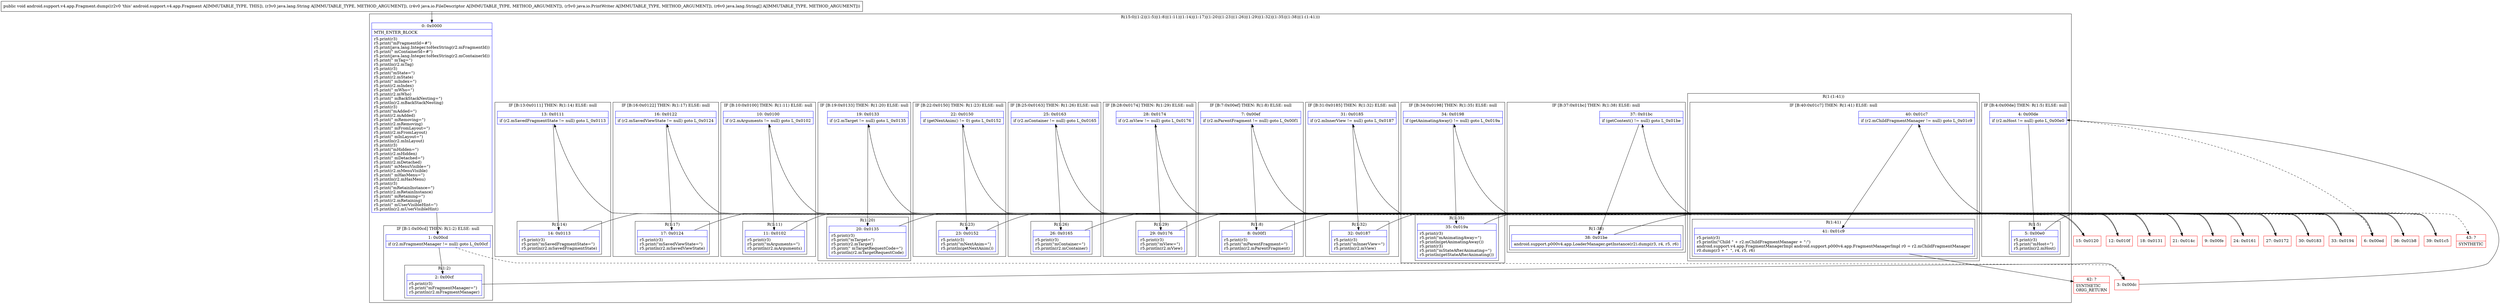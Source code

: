 digraph "CFG forandroid.support.v4.app.Fragment.dump(Ljava\/lang\/String;Ljava\/io\/FileDescriptor;Ljava\/io\/PrintWriter;[Ljava\/lang\/String;)V" {
subgraph cluster_Region_1660427437 {
label = "R(15:0|(1:2)|(1:5)|(1:8)|(1:11)|(1:14)|(1:17)|(1:20)|(1:23)|(1:26)|(1:29)|(1:32)|(1:35)|(1:38)|(1:(1:41)))";
node [shape=record,color=blue];
Node_0 [shape=record,label="{0\:\ 0x0000|MTH_ENTER_BLOCK\l|r5.print(r3)\lr5.print(\"mFragmentId=#\")\lr5.print(java.lang.Integer.toHexString(r2.mFragmentId))\lr5.print(\" mContainerId=#\")\lr5.print(java.lang.Integer.toHexString(r2.mContainerId))\lr5.print(\" mTag=\")\lr5.println(r2.mTag)\lr5.print(r3)\lr5.print(\"mState=\")\lr5.print(r2.mState)\lr5.print(\" mIndex=\")\lr5.print(r2.mIndex)\lr5.print(\" mWho=\")\lr5.print(r2.mWho)\lr5.print(\" mBackStackNesting=\")\lr5.println(r2.mBackStackNesting)\lr5.print(r3)\lr5.print(\"mAdded=\")\lr5.print(r2.mAdded)\lr5.print(\" mRemoving=\")\lr5.print(r2.mRemoving)\lr5.print(\" mFromLayout=\")\lr5.print(r2.mFromLayout)\lr5.print(\" mInLayout=\")\lr5.println(r2.mInLayout)\lr5.print(r3)\lr5.print(\"mHidden=\")\lr5.print(r2.mHidden)\lr5.print(\" mDetached=\")\lr5.print(r2.mDetached)\lr5.print(\" mMenuVisible=\")\lr5.print(r2.mMenuVisible)\lr5.print(\" mHasMenu=\")\lr5.println(r2.mHasMenu)\lr5.print(r3)\lr5.print(\"mRetainInstance=\")\lr5.print(r2.mRetainInstance)\lr5.print(\" mRetaining=\")\lr5.print(r2.mRetaining)\lr5.print(\" mUserVisibleHint=\")\lr5.println(r2.mUserVisibleHint)\l}"];
subgraph cluster_IfRegion_283607005 {
label = "IF [B:1:0x00cd] THEN: R(1:2) ELSE: null";
node [shape=record,color=blue];
Node_1 [shape=record,label="{1\:\ 0x00cd|if (r2.mFragmentManager != null) goto L_0x00cf\l}"];
subgraph cluster_Region_404031747 {
label = "R(1:2)";
node [shape=record,color=blue];
Node_2 [shape=record,label="{2\:\ 0x00cf|r5.print(r3)\lr5.print(\"mFragmentManager=\")\lr5.println(r2.mFragmentManager)\l}"];
}
}
subgraph cluster_IfRegion_657517423 {
label = "IF [B:4:0x00de] THEN: R(1:5) ELSE: null";
node [shape=record,color=blue];
Node_4 [shape=record,label="{4\:\ 0x00de|if (r2.mHost != null) goto L_0x00e0\l}"];
subgraph cluster_Region_93296208 {
label = "R(1:5)";
node [shape=record,color=blue];
Node_5 [shape=record,label="{5\:\ 0x00e0|r5.print(r3)\lr5.print(\"mHost=\")\lr5.println(r2.mHost)\l}"];
}
}
subgraph cluster_IfRegion_784144555 {
label = "IF [B:7:0x00ef] THEN: R(1:8) ELSE: null";
node [shape=record,color=blue];
Node_7 [shape=record,label="{7\:\ 0x00ef|if (r2.mParentFragment != null) goto L_0x00f1\l}"];
subgraph cluster_Region_508580206 {
label = "R(1:8)";
node [shape=record,color=blue];
Node_8 [shape=record,label="{8\:\ 0x00f1|r5.print(r3)\lr5.print(\"mParentFragment=\")\lr5.println(r2.mParentFragment)\l}"];
}
}
subgraph cluster_IfRegion_1042004568 {
label = "IF [B:10:0x0100] THEN: R(1:11) ELSE: null";
node [shape=record,color=blue];
Node_10 [shape=record,label="{10\:\ 0x0100|if (r2.mArguments != null) goto L_0x0102\l}"];
subgraph cluster_Region_1197442781 {
label = "R(1:11)";
node [shape=record,color=blue];
Node_11 [shape=record,label="{11\:\ 0x0102|r5.print(r3)\lr5.print(\"mArguments=\")\lr5.println(r2.mArguments)\l}"];
}
}
subgraph cluster_IfRegion_31565533 {
label = "IF [B:13:0x0111] THEN: R(1:14) ELSE: null";
node [shape=record,color=blue];
Node_13 [shape=record,label="{13\:\ 0x0111|if (r2.mSavedFragmentState != null) goto L_0x0113\l}"];
subgraph cluster_Region_489053358 {
label = "R(1:14)";
node [shape=record,color=blue];
Node_14 [shape=record,label="{14\:\ 0x0113|r5.print(r3)\lr5.print(\"mSavedFragmentState=\")\lr5.println(r2.mSavedFragmentState)\l}"];
}
}
subgraph cluster_IfRegion_2123164712 {
label = "IF [B:16:0x0122] THEN: R(1:17) ELSE: null";
node [shape=record,color=blue];
Node_16 [shape=record,label="{16\:\ 0x0122|if (r2.mSavedViewState != null) goto L_0x0124\l}"];
subgraph cluster_Region_1172235338 {
label = "R(1:17)";
node [shape=record,color=blue];
Node_17 [shape=record,label="{17\:\ 0x0124|r5.print(r3)\lr5.print(\"mSavedViewState=\")\lr5.println(r2.mSavedViewState)\l}"];
}
}
subgraph cluster_IfRegion_1225094498 {
label = "IF [B:19:0x0133] THEN: R(1:20) ELSE: null";
node [shape=record,color=blue];
Node_19 [shape=record,label="{19\:\ 0x0133|if (r2.mTarget != null) goto L_0x0135\l}"];
subgraph cluster_Region_1726583744 {
label = "R(1:20)";
node [shape=record,color=blue];
Node_20 [shape=record,label="{20\:\ 0x0135|r5.print(r3)\lr5.print(\"mTarget=\")\lr5.print(r2.mTarget)\lr5.print(\" mTargetRequestCode=\")\lr5.println(r2.mTargetRequestCode)\l}"];
}
}
subgraph cluster_IfRegion_2132663961 {
label = "IF [B:22:0x0150] THEN: R(1:23) ELSE: null";
node [shape=record,color=blue];
Node_22 [shape=record,label="{22\:\ 0x0150|if (getNextAnim() != 0) goto L_0x0152\l}"];
subgraph cluster_Region_1297324420 {
label = "R(1:23)";
node [shape=record,color=blue];
Node_23 [shape=record,label="{23\:\ 0x0152|r5.print(r3)\lr5.print(\"mNextAnim=\")\lr5.println(getNextAnim())\l}"];
}
}
subgraph cluster_IfRegion_798968617 {
label = "IF [B:25:0x0163] THEN: R(1:26) ELSE: null";
node [shape=record,color=blue];
Node_25 [shape=record,label="{25\:\ 0x0163|if (r2.mContainer != null) goto L_0x0165\l}"];
subgraph cluster_Region_96647817 {
label = "R(1:26)";
node [shape=record,color=blue];
Node_26 [shape=record,label="{26\:\ 0x0165|r5.print(r3)\lr5.print(\"mContainer=\")\lr5.println(r2.mContainer)\l}"];
}
}
subgraph cluster_IfRegion_347755966 {
label = "IF [B:28:0x0174] THEN: R(1:29) ELSE: null";
node [shape=record,color=blue];
Node_28 [shape=record,label="{28\:\ 0x0174|if (r2.mView != null) goto L_0x0176\l}"];
subgraph cluster_Region_1165259028 {
label = "R(1:29)";
node [shape=record,color=blue];
Node_29 [shape=record,label="{29\:\ 0x0176|r5.print(r3)\lr5.print(\"mView=\")\lr5.println(r2.mView)\l}"];
}
}
subgraph cluster_IfRegion_283622544 {
label = "IF [B:31:0x0185] THEN: R(1:32) ELSE: null";
node [shape=record,color=blue];
Node_31 [shape=record,label="{31\:\ 0x0185|if (r2.mInnerView != null) goto L_0x0187\l}"];
subgraph cluster_Region_6380279 {
label = "R(1:32)";
node [shape=record,color=blue];
Node_32 [shape=record,label="{32\:\ 0x0187|r5.print(r3)\lr5.print(\"mInnerView=\")\lr5.println(r2.mView)\l}"];
}
}
subgraph cluster_IfRegion_1186003168 {
label = "IF [B:34:0x0198] THEN: R(1:35) ELSE: null";
node [shape=record,color=blue];
Node_34 [shape=record,label="{34\:\ 0x0198|if (getAnimatingAway() != null) goto L_0x019a\l}"];
subgraph cluster_Region_548068851 {
label = "R(1:35)";
node [shape=record,color=blue];
Node_35 [shape=record,label="{35\:\ 0x019a|r5.print(r3)\lr5.print(\"mAnimatingAway=\")\lr5.println(getAnimatingAway())\lr5.print(r3)\lr5.print(\"mStateAfterAnimating=\")\lr5.println(getStateAfterAnimating())\l}"];
}
}
subgraph cluster_IfRegion_226817610 {
label = "IF [B:37:0x01bc] THEN: R(1:38) ELSE: null";
node [shape=record,color=blue];
Node_37 [shape=record,label="{37\:\ 0x01bc|if (getContext() != null) goto L_0x01be\l}"];
subgraph cluster_Region_129545199 {
label = "R(1:38)";
node [shape=record,color=blue];
Node_38 [shape=record,label="{38\:\ 0x01be|android.support.p000v4.app.LoaderManager.getInstance(r2).dump(r3, r4, r5, r6)\l}"];
}
}
subgraph cluster_Region_1175337984 {
label = "R(1:(1:41))";
node [shape=record,color=blue];
subgraph cluster_IfRegion_817702007 {
label = "IF [B:40:0x01c7] THEN: R(1:41) ELSE: null";
node [shape=record,color=blue];
Node_40 [shape=record,label="{40\:\ 0x01c7|if (r2.mChildFragmentManager != null) goto L_0x01c9\l}"];
subgraph cluster_Region_1407712985 {
label = "R(1:41)";
node [shape=record,color=blue];
Node_41 [shape=record,label="{41\:\ 0x01c9|r5.print(r3)\lr5.println(\"Child \" + r2.mChildFragmentManager + \":\")\landroid.support.v4.app.FragmentManagerImpl android.support.p000v4.app.FragmentManagerImpl r0 = r2.mChildFragmentManager\lr0.dump(r3 + \"  \", r4, r5, r6)\l}"];
}
}
}
}
Node_3 [shape=record,color=red,label="{3\:\ 0x00dc}"];
Node_6 [shape=record,color=red,label="{6\:\ 0x00ed}"];
Node_9 [shape=record,color=red,label="{9\:\ 0x00fe}"];
Node_12 [shape=record,color=red,label="{12\:\ 0x010f}"];
Node_15 [shape=record,color=red,label="{15\:\ 0x0120}"];
Node_18 [shape=record,color=red,label="{18\:\ 0x0131}"];
Node_21 [shape=record,color=red,label="{21\:\ 0x014c}"];
Node_24 [shape=record,color=red,label="{24\:\ 0x0161}"];
Node_27 [shape=record,color=red,label="{27\:\ 0x0172}"];
Node_30 [shape=record,color=red,label="{30\:\ 0x0183}"];
Node_33 [shape=record,color=red,label="{33\:\ 0x0194}"];
Node_36 [shape=record,color=red,label="{36\:\ 0x01b8}"];
Node_39 [shape=record,color=red,label="{39\:\ 0x01c5}"];
Node_42 [shape=record,color=red,label="{42\:\ ?|SYNTHETIC\lORIG_RETURN\l}"];
Node_43 [shape=record,color=red,label="{43\:\ ?|SYNTHETIC\l}"];
MethodNode[shape=record,label="{public void android.support.v4.app.Fragment.dump((r2v0 'this' android.support.v4.app.Fragment A[IMMUTABLE_TYPE, THIS]), (r3v0 java.lang.String A[IMMUTABLE_TYPE, METHOD_ARGUMENT]), (r4v0 java.io.FileDescriptor A[IMMUTABLE_TYPE, METHOD_ARGUMENT]), (r5v0 java.io.PrintWriter A[IMMUTABLE_TYPE, METHOD_ARGUMENT]), (r6v0 java.lang.String[] A[IMMUTABLE_TYPE, METHOD_ARGUMENT])) }"];
MethodNode -> Node_0;
Node_0 -> Node_1;
Node_1 -> Node_2;
Node_1 -> Node_3[style=dashed];
Node_2 -> Node_3;
Node_4 -> Node_5;
Node_4 -> Node_6[style=dashed];
Node_5 -> Node_6;
Node_7 -> Node_8;
Node_7 -> Node_9[style=dashed];
Node_8 -> Node_9;
Node_10 -> Node_11;
Node_10 -> Node_12[style=dashed];
Node_11 -> Node_12;
Node_13 -> Node_14;
Node_13 -> Node_15[style=dashed];
Node_14 -> Node_15;
Node_16 -> Node_17;
Node_16 -> Node_18[style=dashed];
Node_17 -> Node_18;
Node_19 -> Node_20;
Node_19 -> Node_21[style=dashed];
Node_20 -> Node_21;
Node_22 -> Node_23;
Node_22 -> Node_24[style=dashed];
Node_23 -> Node_24;
Node_25 -> Node_26;
Node_25 -> Node_27[style=dashed];
Node_26 -> Node_27;
Node_28 -> Node_29;
Node_28 -> Node_30[style=dashed];
Node_29 -> Node_30;
Node_31 -> Node_32;
Node_31 -> Node_33[style=dashed];
Node_32 -> Node_33;
Node_34 -> Node_35;
Node_34 -> Node_36[style=dashed];
Node_35 -> Node_36;
Node_37 -> Node_38;
Node_37 -> Node_39[style=dashed];
Node_38 -> Node_39;
Node_40 -> Node_41;
Node_40 -> Node_43[style=dashed];
Node_41 -> Node_42;
Node_3 -> Node_4;
Node_6 -> Node_7;
Node_9 -> Node_10;
Node_12 -> Node_13;
Node_15 -> Node_16;
Node_18 -> Node_19;
Node_21 -> Node_22;
Node_24 -> Node_25;
Node_27 -> Node_28;
Node_30 -> Node_31;
Node_33 -> Node_34;
Node_36 -> Node_37;
Node_39 -> Node_40;
}


